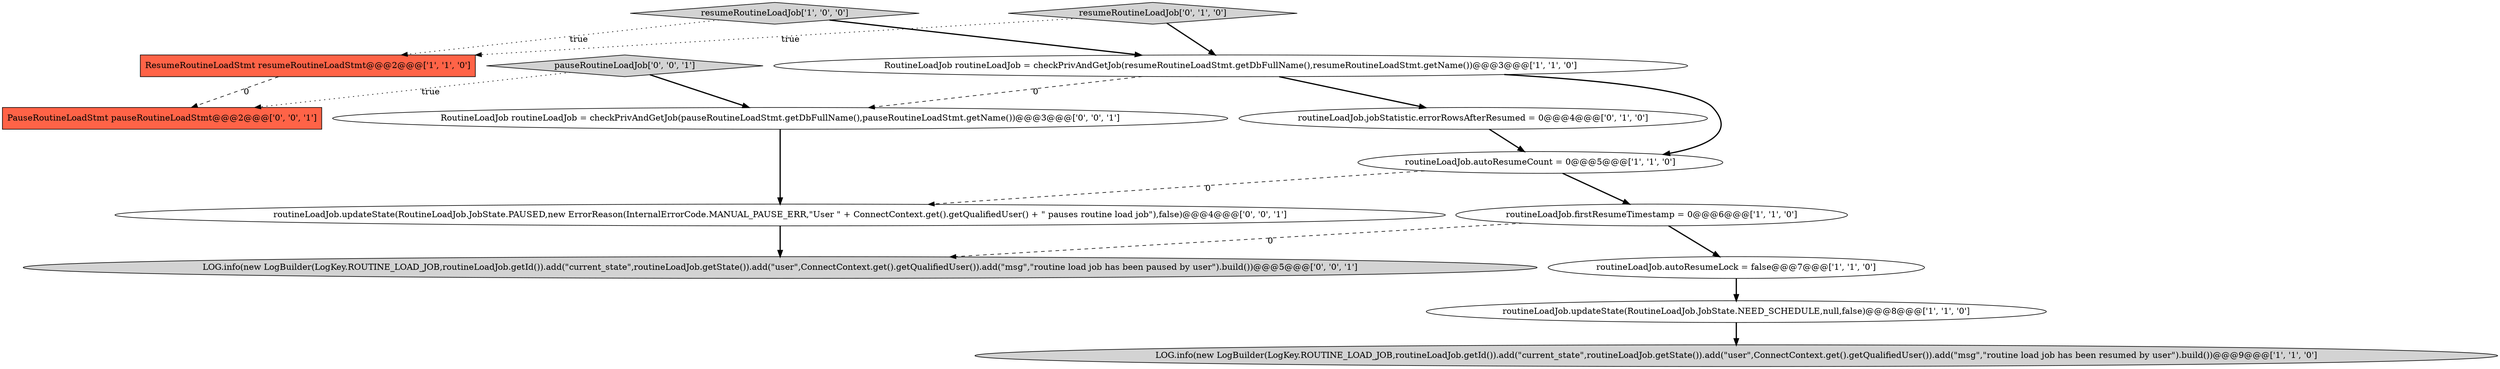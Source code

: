 digraph {
10 [style = filled, label = "LOG.info(new LogBuilder(LogKey.ROUTINE_LOAD_JOB,routineLoadJob.getId()).add(\"current_state\",routineLoadJob.getState()).add(\"user\",ConnectContext.get().getQualifiedUser()).add(\"msg\",\"routine load job has been paused by user\").build())@@@5@@@['0', '0', '1']", fillcolor = lightgray, shape = ellipse image = "AAA0AAABBB3BBB"];
7 [style = filled, label = "ResumeRoutineLoadStmt resumeRoutineLoadStmt@@@2@@@['1', '1', '0']", fillcolor = tomato, shape = box image = "AAA0AAABBB1BBB"];
6 [style = filled, label = "LOG.info(new LogBuilder(LogKey.ROUTINE_LOAD_JOB,routineLoadJob.getId()).add(\"current_state\",routineLoadJob.getState()).add(\"user\",ConnectContext.get().getQualifiedUser()).add(\"msg\",\"routine load job has been resumed by user\").build())@@@9@@@['1', '1', '0']", fillcolor = lightgray, shape = ellipse image = "AAA0AAABBB1BBB"];
3 [style = filled, label = "routineLoadJob.autoResumeCount = 0@@@5@@@['1', '1', '0']", fillcolor = white, shape = ellipse image = "AAA0AAABBB1BBB"];
5 [style = filled, label = "routineLoadJob.firstResumeTimestamp = 0@@@6@@@['1', '1', '0']", fillcolor = white, shape = ellipse image = "AAA0AAABBB1BBB"];
4 [style = filled, label = "resumeRoutineLoadJob['1', '0', '0']", fillcolor = lightgray, shape = diamond image = "AAA0AAABBB1BBB"];
9 [style = filled, label = "resumeRoutineLoadJob['0', '1', '0']", fillcolor = lightgray, shape = diamond image = "AAA0AAABBB2BBB"];
8 [style = filled, label = "routineLoadJob.jobStatistic.errorRowsAfterResumed = 0@@@4@@@['0', '1', '0']", fillcolor = white, shape = ellipse image = "AAA1AAABBB2BBB"];
2 [style = filled, label = "routineLoadJob.autoResumeLock = false@@@7@@@['1', '1', '0']", fillcolor = white, shape = ellipse image = "AAA0AAABBB1BBB"];
14 [style = filled, label = "routineLoadJob.updateState(RoutineLoadJob.JobState.PAUSED,new ErrorReason(InternalErrorCode.MANUAL_PAUSE_ERR,\"User \" + ConnectContext.get().getQualifiedUser() + \" pauses routine load job\"),false)@@@4@@@['0', '0', '1']", fillcolor = white, shape = ellipse image = "AAA0AAABBB3BBB"];
11 [style = filled, label = "PauseRoutineLoadStmt pauseRoutineLoadStmt@@@2@@@['0', '0', '1']", fillcolor = tomato, shape = box image = "AAA0AAABBB3BBB"];
1 [style = filled, label = "RoutineLoadJob routineLoadJob = checkPrivAndGetJob(resumeRoutineLoadStmt.getDbFullName(),resumeRoutineLoadStmt.getName())@@@3@@@['1', '1', '0']", fillcolor = white, shape = ellipse image = "AAA0AAABBB1BBB"];
13 [style = filled, label = "pauseRoutineLoadJob['0', '0', '1']", fillcolor = lightgray, shape = diamond image = "AAA0AAABBB3BBB"];
0 [style = filled, label = "routineLoadJob.updateState(RoutineLoadJob.JobState.NEED_SCHEDULE,null,false)@@@8@@@['1', '1', '0']", fillcolor = white, shape = ellipse image = "AAA0AAABBB1BBB"];
12 [style = filled, label = "RoutineLoadJob routineLoadJob = checkPrivAndGetJob(pauseRoutineLoadStmt.getDbFullName(),pauseRoutineLoadStmt.getName())@@@3@@@['0', '0', '1']", fillcolor = white, shape = ellipse image = "AAA0AAABBB3BBB"];
5->2 [style = bold, label=""];
0->6 [style = bold, label=""];
5->10 [style = dashed, label="0"];
1->8 [style = bold, label=""];
13->11 [style = dotted, label="true"];
2->0 [style = bold, label=""];
13->12 [style = bold, label=""];
1->3 [style = bold, label=""];
7->11 [style = dashed, label="0"];
3->14 [style = dashed, label="0"];
14->10 [style = bold, label=""];
9->1 [style = bold, label=""];
1->12 [style = dashed, label="0"];
3->5 [style = bold, label=""];
8->3 [style = bold, label=""];
4->1 [style = bold, label=""];
12->14 [style = bold, label=""];
9->7 [style = dotted, label="true"];
4->7 [style = dotted, label="true"];
}
